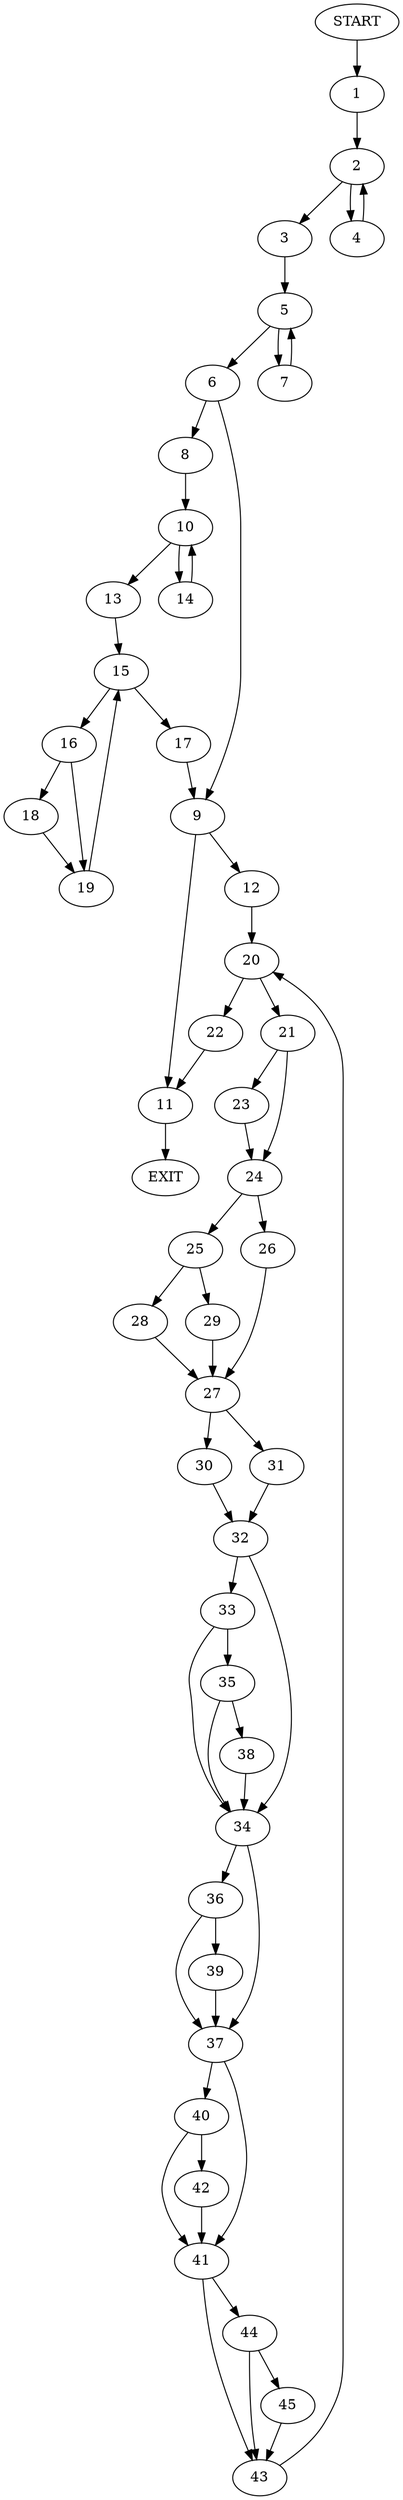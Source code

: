 digraph {
0 [label="START"]
46 [label="EXIT"]
0 -> 1
1 -> 2
2 -> 3
2 -> 4
3 -> 5
4 -> 2
5 -> 6
5 -> 7
6 -> 8
6 -> 9
7 -> 5
8 -> 10
9 -> 11
9 -> 12
10 -> 13
10 -> 14
13 -> 15
14 -> 10
15 -> 16
15 -> 17
16 -> 18
16 -> 19
17 -> 9
19 -> 15
18 -> 19
12 -> 20
11 -> 46
20 -> 21
20 -> 22
21 -> 23
21 -> 24
22 -> 11
23 -> 24
24 -> 25
24 -> 26
26 -> 27
25 -> 28
25 -> 29
27 -> 30
27 -> 31
29 -> 27
28 -> 27
31 -> 32
30 -> 32
32 -> 33
32 -> 34
33 -> 35
33 -> 34
34 -> 36
34 -> 37
35 -> 38
35 -> 34
38 -> 34
36 -> 39
36 -> 37
37 -> 40
37 -> 41
39 -> 37
40 -> 41
40 -> 42
41 -> 43
41 -> 44
42 -> 41
43 -> 20
44 -> 43
44 -> 45
45 -> 43
}
